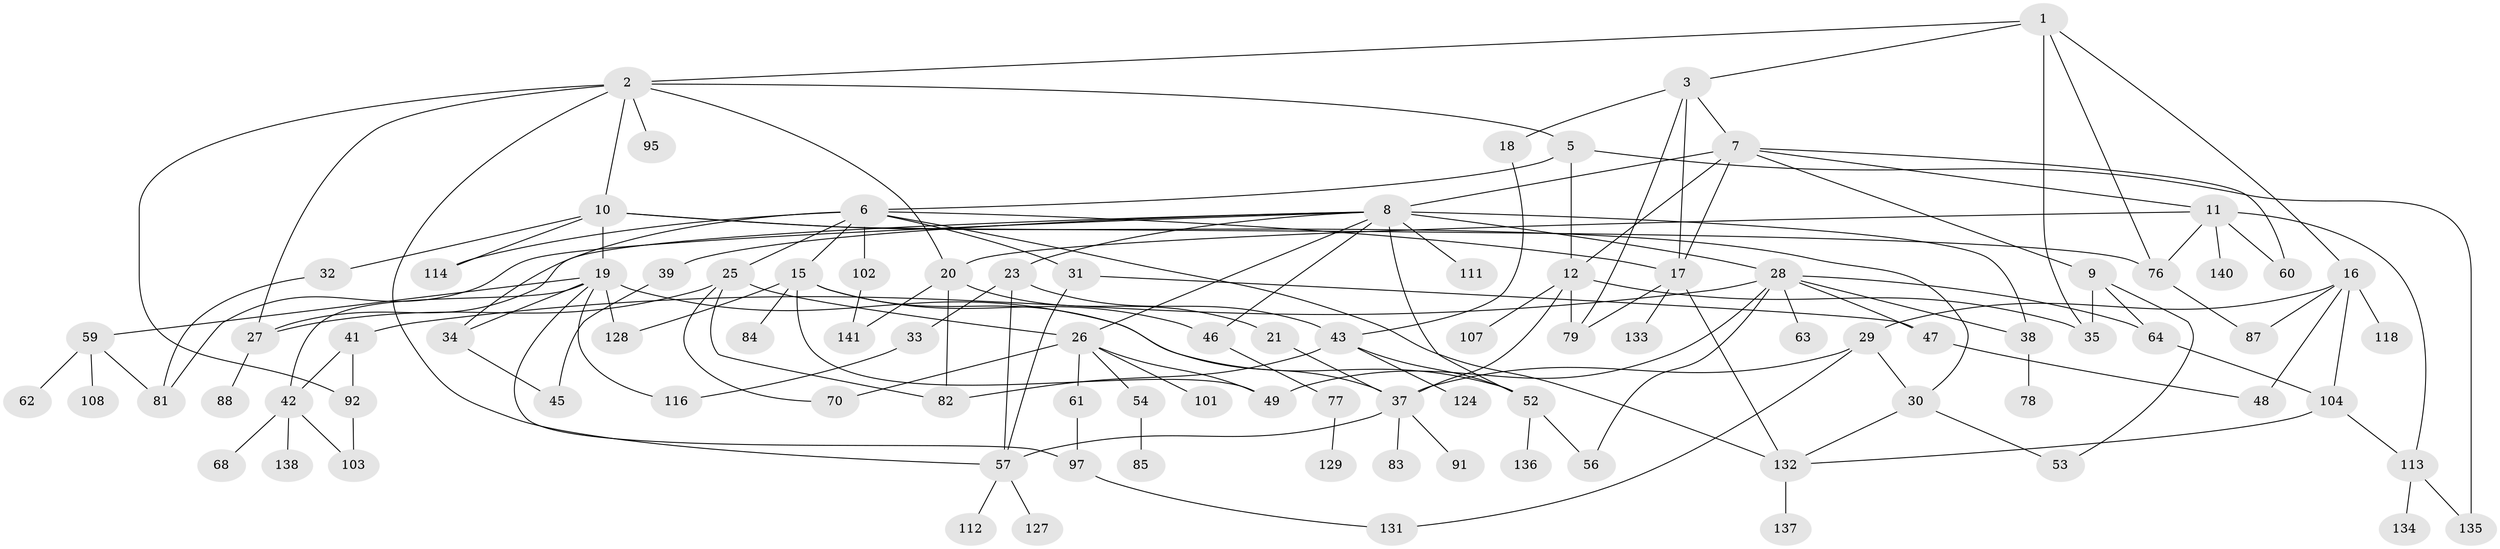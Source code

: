 // Generated by graph-tools (version 1.1) at 2025/51/02/27/25 19:51:36]
// undirected, 95 vertices, 150 edges
graph export_dot {
graph [start="1"]
  node [color=gray90,style=filled];
  1 [super="+55"];
  2 [super="+4"];
  3;
  5 [super="+99"];
  6 [super="+14"];
  7 [super="+71"];
  8 [super="+22"];
  9 [super="+130"];
  10 [super="+13"];
  11 [super="+90"];
  12 [super="+40"];
  15 [super="+67"];
  16;
  17 [super="+36"];
  18 [super="+100"];
  19 [super="+50"];
  20;
  21;
  23 [super="+24"];
  25;
  26 [super="+58"];
  27 [super="+66"];
  28 [super="+117"];
  29 [super="+69"];
  30 [super="+126"];
  31 [super="+98"];
  32 [super="+139"];
  33;
  34 [super="+96"];
  35;
  37 [super="+72"];
  38 [super="+73"];
  39;
  41;
  42 [super="+109"];
  43 [super="+44"];
  45;
  46 [super="+80"];
  47 [super="+65"];
  48 [super="+51"];
  49;
  52 [super="+75"];
  53;
  54;
  56;
  57 [super="+89"];
  59;
  60;
  61 [super="+74"];
  62;
  63 [super="+86"];
  64 [super="+110"];
  68;
  70;
  76;
  77;
  78 [super="+93"];
  79 [super="+94"];
  81 [super="+122"];
  82 [super="+105"];
  83;
  84;
  85;
  87 [super="+119"];
  88;
  91 [super="+115"];
  92;
  95;
  97 [super="+121"];
  101;
  102;
  103;
  104 [super="+106"];
  107;
  108;
  111;
  112 [super="+125"];
  113 [super="+120"];
  114 [super="+123"];
  116;
  118;
  124;
  127;
  128;
  129;
  131;
  132;
  133;
  134;
  135;
  136;
  137;
  138;
  140;
  141;
  1 -- 2;
  1 -- 3;
  1 -- 16;
  1 -- 76;
  1 -- 35;
  2 -- 5;
  2 -- 10;
  2 -- 95;
  2 -- 92;
  2 -- 27;
  2 -- 57;
  2 -- 20;
  3 -- 7;
  3 -- 18;
  3 -- 79;
  3 -- 17;
  5 -- 6;
  5 -- 135;
  5 -- 12;
  6 -- 25;
  6 -- 114;
  6 -- 17;
  6 -- 34;
  6 -- 132;
  6 -- 102;
  6 -- 31;
  6 -- 15;
  7 -- 8;
  7 -- 9;
  7 -- 11;
  7 -- 12;
  7 -- 17;
  7 -- 60;
  8 -- 23;
  8 -- 81;
  8 -- 111;
  8 -- 26;
  8 -- 52;
  8 -- 38;
  8 -- 39;
  8 -- 27;
  8 -- 28;
  8 -- 46;
  9 -- 64;
  9 -- 35;
  9 -- 53;
  10 -- 19;
  10 -- 30;
  10 -- 32;
  10 -- 76;
  10 -- 114;
  11 -- 20;
  11 -- 60;
  11 -- 140;
  11 -- 76;
  11 -- 113;
  12 -- 35;
  12 -- 79;
  12 -- 107;
  12 -- 37;
  15 -- 84;
  15 -- 128;
  15 -- 46;
  15 -- 49;
  15 -- 37;
  16 -- 29;
  16 -- 118;
  16 -- 87;
  16 -- 48;
  16 -- 104;
  17 -- 79;
  17 -- 132;
  17 -- 133;
  18 -- 43;
  19 -- 59;
  19 -- 116;
  19 -- 42;
  19 -- 52;
  19 -- 128;
  19 -- 97;
  19 -- 34;
  20 -- 21;
  20 -- 82;
  20 -- 141;
  21 -- 37;
  23 -- 33;
  23 -- 43;
  23 -- 57;
  25 -- 26;
  25 -- 27;
  25 -- 82;
  25 -- 70;
  26 -- 54;
  26 -- 101;
  26 -- 49;
  26 -- 61;
  26 -- 70;
  27 -- 88;
  28 -- 38;
  28 -- 41;
  28 -- 47;
  28 -- 49;
  28 -- 63;
  28 -- 56;
  28 -- 64;
  29 -- 131;
  29 -- 37;
  29 -- 30;
  30 -- 53;
  30 -- 132;
  31 -- 57;
  31 -- 47;
  32 -- 81;
  33 -- 116;
  34 -- 45;
  37 -- 57;
  37 -- 83;
  37 -- 91;
  38 -- 78;
  39 -- 45;
  41 -- 42;
  41 -- 92;
  42 -- 68;
  42 -- 138;
  42 -- 103;
  43 -- 52;
  43 -- 124;
  43 -- 82;
  46 -- 77;
  47 -- 48;
  52 -- 56;
  52 -- 136;
  54 -- 85;
  57 -- 112;
  57 -- 127;
  59 -- 62;
  59 -- 108;
  59 -- 81;
  61 -- 97;
  64 -- 104;
  76 -- 87;
  77 -- 129;
  92 -- 103;
  97 -- 131;
  102 -- 141;
  104 -- 113;
  104 -- 132;
  113 -- 135;
  113 -- 134;
  132 -- 137;
}
